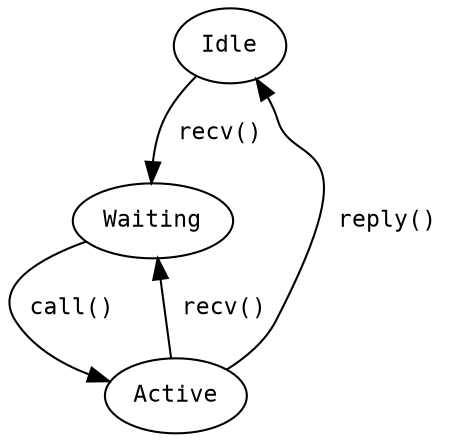 digraph {
    ratio = "compress"
    node [fontsize=11,style=solid,fontname="inconsolata"]
    edge [fontsize=11,fontname="inconsolata"]
    //actual nodes
    Idle [shape=ellipse, label="Idle"]
    Waiting [shape=ellipse, label="Waiting"]
    Active [shape=ellipse, label="Active"]
  
    Idle -> Waiting[label=" recv() "]
    Waiting -> Active[label=" call() "]
    Active -> Idle [label=" reply() "]
    Active -> Waiting[label= " recv()"]
}
